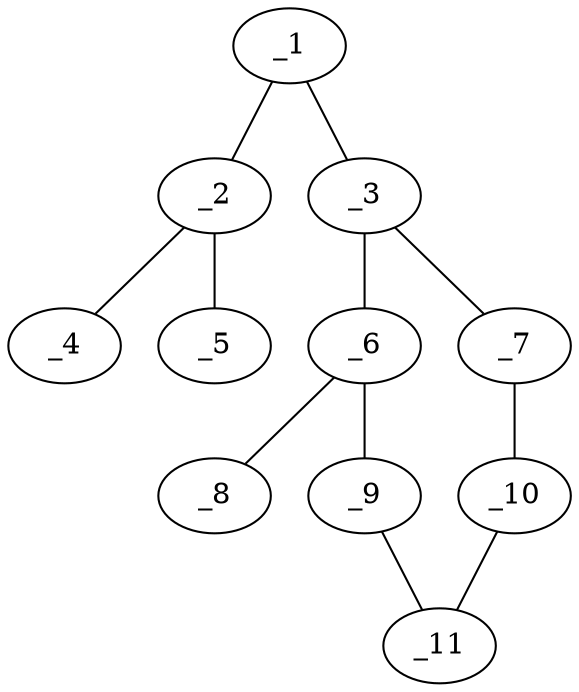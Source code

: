 graph molid87059 {
	_1	 [charge=0,
		chem=4,
		symbol="N  ",
		x="3.7321",
		y="0.75"];
	_2	 [charge=0,
		chem=1,
		symbol="C  ",
		x="4.5981",
		y="1.25"];
	_1 -- _2	 [valence=1];
	_3	 [charge=0,
		chem=1,
		symbol="C  ",
		x="3.7321",
		y="-0.25"];
	_1 -- _3	 [valence=1];
	_4	 [charge=0,
		chem=1,
		symbol="C  ",
		x="4.5981",
		y="2.25"];
	_2 -- _4	 [valence=1];
	_5	 [charge=0,
		chem=2,
		symbol="O  ",
		x="5.4641",
		y="0.75"];
	_2 -- _5	 [valence=2];
	_6	 [charge=0,
		chem=1,
		symbol="C  ",
		x="2.866",
		y="-0.75"];
	_3 -- _6	 [valence=1];
	_7	 [charge=0,
		chem=4,
		symbol="N  ",
		x="4.5981",
		y="-0.75"];
	_3 -- _7	 [valence=1];
	_8	 [charge=0,
		chem=2,
		symbol="O  ",
		x=2,
		y="-0.25"];
	_6 -- _8	 [valence=2];
	_9	 [charge=0,
		chem=4,
		symbol="N  ",
		x="2.866",
		y="-1.75"];
	_6 -- _9	 [valence=1];
	_10	 [charge=0,
		chem=1,
		symbol="C  ",
		x="4.5981",
		y="-1.75"];
	_7 -- _10	 [valence=1];
	_11	 [charge=0,
		chem=1,
		symbol="C  ",
		x="3.732",
		y="-2.25"];
	_9 -- _11	 [valence=1];
	_10 -- _11	 [valence=1];
}
